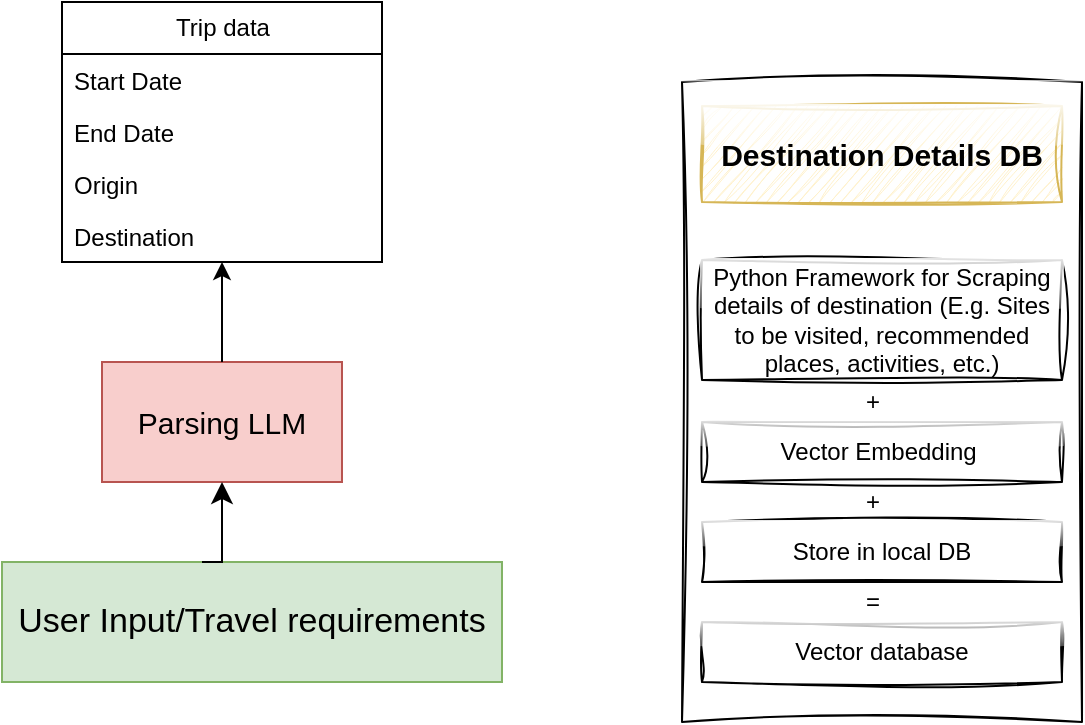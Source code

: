 <mxfile version="26.1.1">
  <diagram name="Page-1" id="yD7A4Ur1ljaylDGLr1X2">
    <mxGraphModel dx="782" dy="454" grid="1" gridSize="10" guides="1" tooltips="1" connect="1" arrows="1" fold="1" page="1" pageScale="1" pageWidth="850" pageHeight="1100" math="0" shadow="0">
      <root>
        <mxCell id="0" />
        <mxCell id="1" parent="0" />
        <mxCell id="6PC8tyypkYT5ATof5jHP-21" value="Trip data" style="swimlane;fontStyle=0;childLayout=stackLayout;horizontal=1;startSize=26;fillColor=none;horizontalStack=0;resizeParent=1;resizeParentMax=0;resizeLast=0;collapsible=1;marginBottom=0;html=1;" vertex="1" parent="1">
          <mxGeometry x="60" y="110" width="160" height="130" as="geometry" />
        </mxCell>
        <mxCell id="6PC8tyypkYT5ATof5jHP-22" value="Start Date" style="text;strokeColor=none;fillColor=none;align=left;verticalAlign=top;spacingLeft=4;spacingRight=4;overflow=hidden;rotatable=0;points=[[0,0.5],[1,0.5]];portConstraint=eastwest;whiteSpace=wrap;html=1;" vertex="1" parent="6PC8tyypkYT5ATof5jHP-21">
          <mxGeometry y="26" width="160" height="26" as="geometry" />
        </mxCell>
        <mxCell id="6PC8tyypkYT5ATof5jHP-23" value="End Date" style="text;strokeColor=none;fillColor=none;align=left;verticalAlign=top;spacingLeft=4;spacingRight=4;overflow=hidden;rotatable=0;points=[[0,0.5],[1,0.5]];portConstraint=eastwest;whiteSpace=wrap;html=1;" vertex="1" parent="6PC8tyypkYT5ATof5jHP-21">
          <mxGeometry y="52" width="160" height="26" as="geometry" />
        </mxCell>
        <mxCell id="6PC8tyypkYT5ATof5jHP-24" value="Origin" style="text;strokeColor=none;fillColor=none;align=left;verticalAlign=top;spacingLeft=4;spacingRight=4;overflow=hidden;rotatable=0;points=[[0,0.5],[1,0.5]];portConstraint=eastwest;whiteSpace=wrap;html=1;" vertex="1" parent="6PC8tyypkYT5ATof5jHP-21">
          <mxGeometry y="78" width="160" height="26" as="geometry" />
        </mxCell>
        <mxCell id="6PC8tyypkYT5ATof5jHP-25" value="Destination" style="text;strokeColor=none;fillColor=none;align=left;verticalAlign=top;spacingLeft=4;spacingRight=4;overflow=hidden;rotatable=0;points=[[0,0.5],[1,0.5]];portConstraint=eastwest;whiteSpace=wrap;html=1;" vertex="1" parent="6PC8tyypkYT5ATof5jHP-21">
          <mxGeometry y="104" width="160" height="26" as="geometry" />
        </mxCell>
        <UserObject label="&lt;font style=&quot;font-size: 17px;&quot;&gt;User Input/Travel requirements&lt;/font&gt;" treeRoot="1" id="6PC8tyypkYT5ATof5jHP-26">
          <mxCell style="whiteSpace=wrap;html=1;align=center;treeFolding=1;treeMoving=1;newEdgeStyle={&quot;edgeStyle&quot;:&quot;elbowEdgeStyle&quot;,&quot;startArrow&quot;:&quot;none&quot;,&quot;endArrow&quot;:&quot;none&quot;};fillColor=#d5e8d4;strokeColor=#82b366;" vertex="1" parent="1">
            <mxGeometry x="30" y="390" width="250" height="60" as="geometry" />
          </mxCell>
        </UserObject>
        <UserObject label="&lt;font style=&quot;font-size: 15px;&quot;&gt;Parsing LLM&lt;/font&gt;" treeRoot="1" id="6PC8tyypkYT5ATof5jHP-27">
          <mxCell style="whiteSpace=wrap;html=1;align=center;treeFolding=1;treeMoving=1;newEdgeStyle={&quot;edgeStyle&quot;:&quot;elbowEdgeStyle&quot;,&quot;startArrow&quot;:&quot;none&quot;,&quot;endArrow&quot;:&quot;none&quot;};fillColor=#f8cecc;strokeColor=#b85450;" vertex="1" parent="1">
            <mxGeometry x="80" y="290" width="120" height="60" as="geometry" />
          </mxCell>
        </UserObject>
        <mxCell id="6PC8tyypkYT5ATof5jHP-36" value="" style="edgeStyle=segmentEdgeStyle;endArrow=classic;html=1;curved=0;rounded=0;endSize=8;startSize=8;exitX=0.4;exitY=0;exitDx=0;exitDy=0;exitPerimeter=0;entryX=0.5;entryY=1;entryDx=0;entryDy=0;" edge="1" parent="1" source="6PC8tyypkYT5ATof5jHP-26" target="6PC8tyypkYT5ATof5jHP-27">
          <mxGeometry width="50" height="50" relative="1" as="geometry">
            <mxPoint x="220" y="380" as="sourcePoint" />
            <mxPoint x="270" y="330" as="targetPoint" />
          </mxGeometry>
        </mxCell>
        <mxCell id="6PC8tyypkYT5ATof5jHP-39" value="" style="edgeStyle=none;orthogonalLoop=1;jettySize=auto;html=1;rounded=0;exitX=0.5;exitY=0;exitDx=0;exitDy=0;" edge="1" parent="1" source="6PC8tyypkYT5ATof5jHP-27" target="6PC8tyypkYT5ATof5jHP-21">
          <mxGeometry width="80" relative="1" as="geometry">
            <mxPoint x="430" y="350" as="sourcePoint" />
            <mxPoint x="510" y="350" as="targetPoint" />
            <Array as="points" />
          </mxGeometry>
        </mxCell>
        <mxCell id="6PC8tyypkYT5ATof5jHP-40" value="" style="swimlane;startSize=0;glass=1;sketch=1;curveFitting=1;jiggle=2;shadow=0;" vertex="1" parent="1">
          <mxGeometry x="370" y="150" width="200" height="320" as="geometry" />
        </mxCell>
        <UserObject label="&lt;font style=&quot;font-size: 15px;&quot;&gt;&lt;b&gt;Destination Details DB&lt;/b&gt;&lt;/font&gt;" treeRoot="1" id="6PC8tyypkYT5ATof5jHP-41">
          <mxCell style="whiteSpace=wrap;html=1;align=center;treeFolding=1;treeMoving=1;newEdgeStyle={&quot;edgeStyle&quot;:&quot;elbowEdgeStyle&quot;,&quot;startArrow&quot;:&quot;none&quot;,&quot;endArrow&quot;:&quot;none&quot;};fillColor=#fff2cc;strokeColor=#d6b656;glass=1;sketch=1;curveFitting=1;jiggle=2;shadow=0;" vertex="1" collapsed="1" parent="6PC8tyypkYT5ATof5jHP-40">
            <mxGeometry x="10" y="12" width="180" height="48" as="geometry" />
          </mxCell>
        </UserObject>
        <UserObject label="Python Framework for Scraping details of destination (E.g. Sites to be visited, recommended places, activities, etc.)" treeRoot="1" id="6PC8tyypkYT5ATof5jHP-44">
          <mxCell style="whiteSpace=wrap;html=1;align=center;treeFolding=1;treeMoving=1;newEdgeStyle={&quot;edgeStyle&quot;:&quot;elbowEdgeStyle&quot;,&quot;startArrow&quot;:&quot;none&quot;,&quot;endArrow&quot;:&quot;none&quot;};glass=1;sketch=1;curveFitting=1;jiggle=2;shadow=0;" vertex="1" parent="6PC8tyypkYT5ATof5jHP-40">
            <mxGeometry x="10" y="89" width="180" height="60" as="geometry" />
          </mxCell>
        </UserObject>
        <UserObject label="Vector Embedding&amp;nbsp;" treeRoot="1" id="6PC8tyypkYT5ATof5jHP-45">
          <mxCell style="whiteSpace=wrap;html=1;align=center;treeFolding=1;treeMoving=1;newEdgeStyle={&quot;edgeStyle&quot;:&quot;elbowEdgeStyle&quot;,&quot;startArrow&quot;:&quot;none&quot;,&quot;endArrow&quot;:&quot;none&quot;};glass=1;sketch=1;curveFitting=1;jiggle=2;shadow=0;" vertex="1" parent="6PC8tyypkYT5ATof5jHP-40">
            <mxGeometry x="10" y="170" width="180" height="30" as="geometry" />
          </mxCell>
        </UserObject>
        <mxCell id="6PC8tyypkYT5ATof5jHP-46" value="Store in local DB" style="whiteSpace=wrap;html=1;glass=1;sketch=1;curveFitting=1;jiggle=2;shadow=0;" vertex="1" parent="6PC8tyypkYT5ATof5jHP-40">
          <mxGeometry x="10" y="220" width="180" height="30" as="geometry" />
        </mxCell>
        <mxCell id="6PC8tyypkYT5ATof5jHP-48" value="Vector database" style="whiteSpace=wrap;html=1;glass=1;sketch=1;curveFitting=1;jiggle=2;shadow=0;" vertex="1" parent="6PC8tyypkYT5ATof5jHP-40">
          <mxGeometry x="10" y="270" width="180" height="30" as="geometry" />
        </mxCell>
        <mxCell id="6PC8tyypkYT5ATof5jHP-52" value="=" style="text;html=1;align=center;verticalAlign=middle;resizable=0;points=[];autosize=1;strokeColor=none;fillColor=none;glass=1;sketch=1;curveFitting=1;jiggle=2;shadow=0;" vertex="1" parent="6PC8tyypkYT5ATof5jHP-40">
          <mxGeometry x="80" y="245" width="30" height="30" as="geometry" />
        </mxCell>
        <mxCell id="6PC8tyypkYT5ATof5jHP-51" value="+" style="text;html=1;align=center;verticalAlign=middle;resizable=0;points=[];autosize=1;strokeColor=none;fillColor=none;glass=1;sketch=1;curveFitting=1;jiggle=2;shadow=0;" vertex="1" parent="6PC8tyypkYT5ATof5jHP-40">
          <mxGeometry x="80" y="195" width="30" height="30" as="geometry" />
        </mxCell>
        <mxCell id="6PC8tyypkYT5ATof5jHP-50" value="+" style="text;html=1;align=center;verticalAlign=middle;resizable=0;points=[];autosize=1;strokeColor=none;fillColor=none;container=1;glass=1;sketch=1;curveFitting=1;jiggle=2;shadow=0;" vertex="1" parent="6PC8tyypkYT5ATof5jHP-40">
          <mxGeometry x="80" y="145" width="30" height="30" as="geometry" />
        </mxCell>
      </root>
    </mxGraphModel>
  </diagram>
</mxfile>
